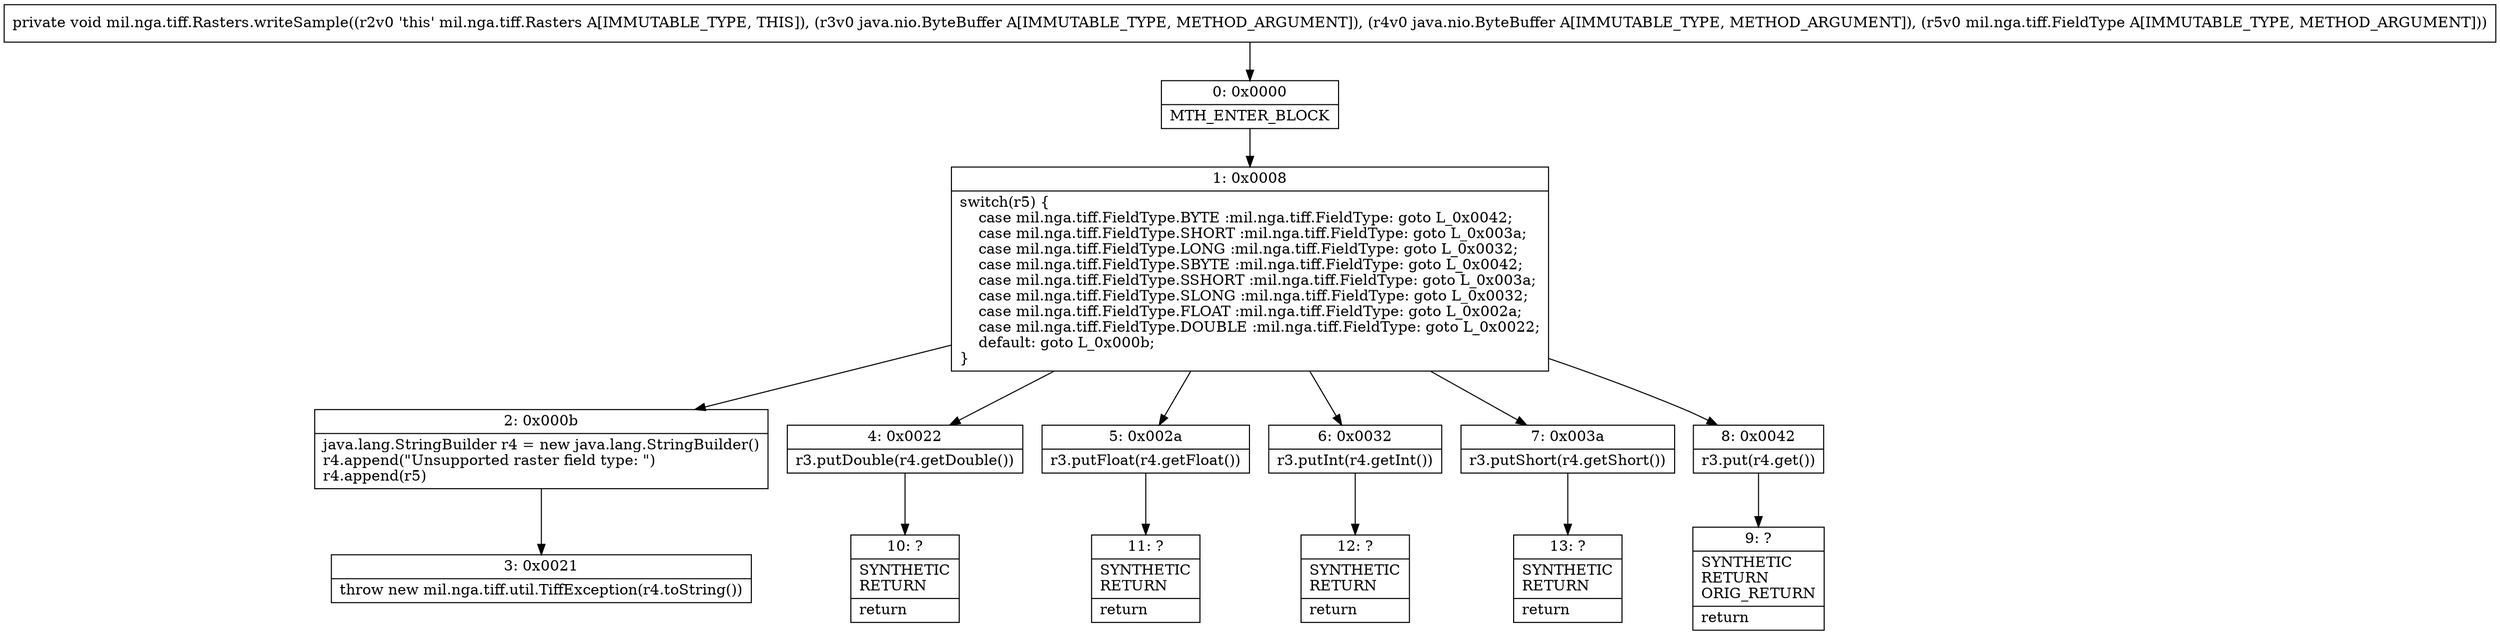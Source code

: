 digraph "CFG formil.nga.tiff.Rasters.writeSample(Ljava\/nio\/ByteBuffer;Ljava\/nio\/ByteBuffer;Lmil\/nga\/tiff\/FieldType;)V" {
Node_0 [shape=record,label="{0\:\ 0x0000|MTH_ENTER_BLOCK\l}"];
Node_1 [shape=record,label="{1\:\ 0x0008|switch(r5) \{\l    case mil.nga.tiff.FieldType.BYTE :mil.nga.tiff.FieldType: goto L_0x0042;\l    case mil.nga.tiff.FieldType.SHORT :mil.nga.tiff.FieldType: goto L_0x003a;\l    case mil.nga.tiff.FieldType.LONG :mil.nga.tiff.FieldType: goto L_0x0032;\l    case mil.nga.tiff.FieldType.SBYTE :mil.nga.tiff.FieldType: goto L_0x0042;\l    case mil.nga.tiff.FieldType.SSHORT :mil.nga.tiff.FieldType: goto L_0x003a;\l    case mil.nga.tiff.FieldType.SLONG :mil.nga.tiff.FieldType: goto L_0x0032;\l    case mil.nga.tiff.FieldType.FLOAT :mil.nga.tiff.FieldType: goto L_0x002a;\l    case mil.nga.tiff.FieldType.DOUBLE :mil.nga.tiff.FieldType: goto L_0x0022;\l    default: goto L_0x000b;\l\}\l}"];
Node_2 [shape=record,label="{2\:\ 0x000b|java.lang.StringBuilder r4 = new java.lang.StringBuilder()\lr4.append(\"Unsupported raster field type: \")\lr4.append(r5)\l}"];
Node_3 [shape=record,label="{3\:\ 0x0021|throw new mil.nga.tiff.util.TiffException(r4.toString())\l}"];
Node_4 [shape=record,label="{4\:\ 0x0022|r3.putDouble(r4.getDouble())\l}"];
Node_5 [shape=record,label="{5\:\ 0x002a|r3.putFloat(r4.getFloat())\l}"];
Node_6 [shape=record,label="{6\:\ 0x0032|r3.putInt(r4.getInt())\l}"];
Node_7 [shape=record,label="{7\:\ 0x003a|r3.putShort(r4.getShort())\l}"];
Node_8 [shape=record,label="{8\:\ 0x0042|r3.put(r4.get())\l}"];
Node_9 [shape=record,label="{9\:\ ?|SYNTHETIC\lRETURN\lORIG_RETURN\l|return\l}"];
Node_10 [shape=record,label="{10\:\ ?|SYNTHETIC\lRETURN\l|return\l}"];
Node_11 [shape=record,label="{11\:\ ?|SYNTHETIC\lRETURN\l|return\l}"];
Node_12 [shape=record,label="{12\:\ ?|SYNTHETIC\lRETURN\l|return\l}"];
Node_13 [shape=record,label="{13\:\ ?|SYNTHETIC\lRETURN\l|return\l}"];
MethodNode[shape=record,label="{private void mil.nga.tiff.Rasters.writeSample((r2v0 'this' mil.nga.tiff.Rasters A[IMMUTABLE_TYPE, THIS]), (r3v0 java.nio.ByteBuffer A[IMMUTABLE_TYPE, METHOD_ARGUMENT]), (r4v0 java.nio.ByteBuffer A[IMMUTABLE_TYPE, METHOD_ARGUMENT]), (r5v0 mil.nga.tiff.FieldType A[IMMUTABLE_TYPE, METHOD_ARGUMENT])) }"];
MethodNode -> Node_0;
Node_0 -> Node_1;
Node_1 -> Node_2;
Node_1 -> Node_4;
Node_1 -> Node_5;
Node_1 -> Node_6;
Node_1 -> Node_7;
Node_1 -> Node_8;
Node_2 -> Node_3;
Node_4 -> Node_10;
Node_5 -> Node_11;
Node_6 -> Node_12;
Node_7 -> Node_13;
Node_8 -> Node_9;
}

